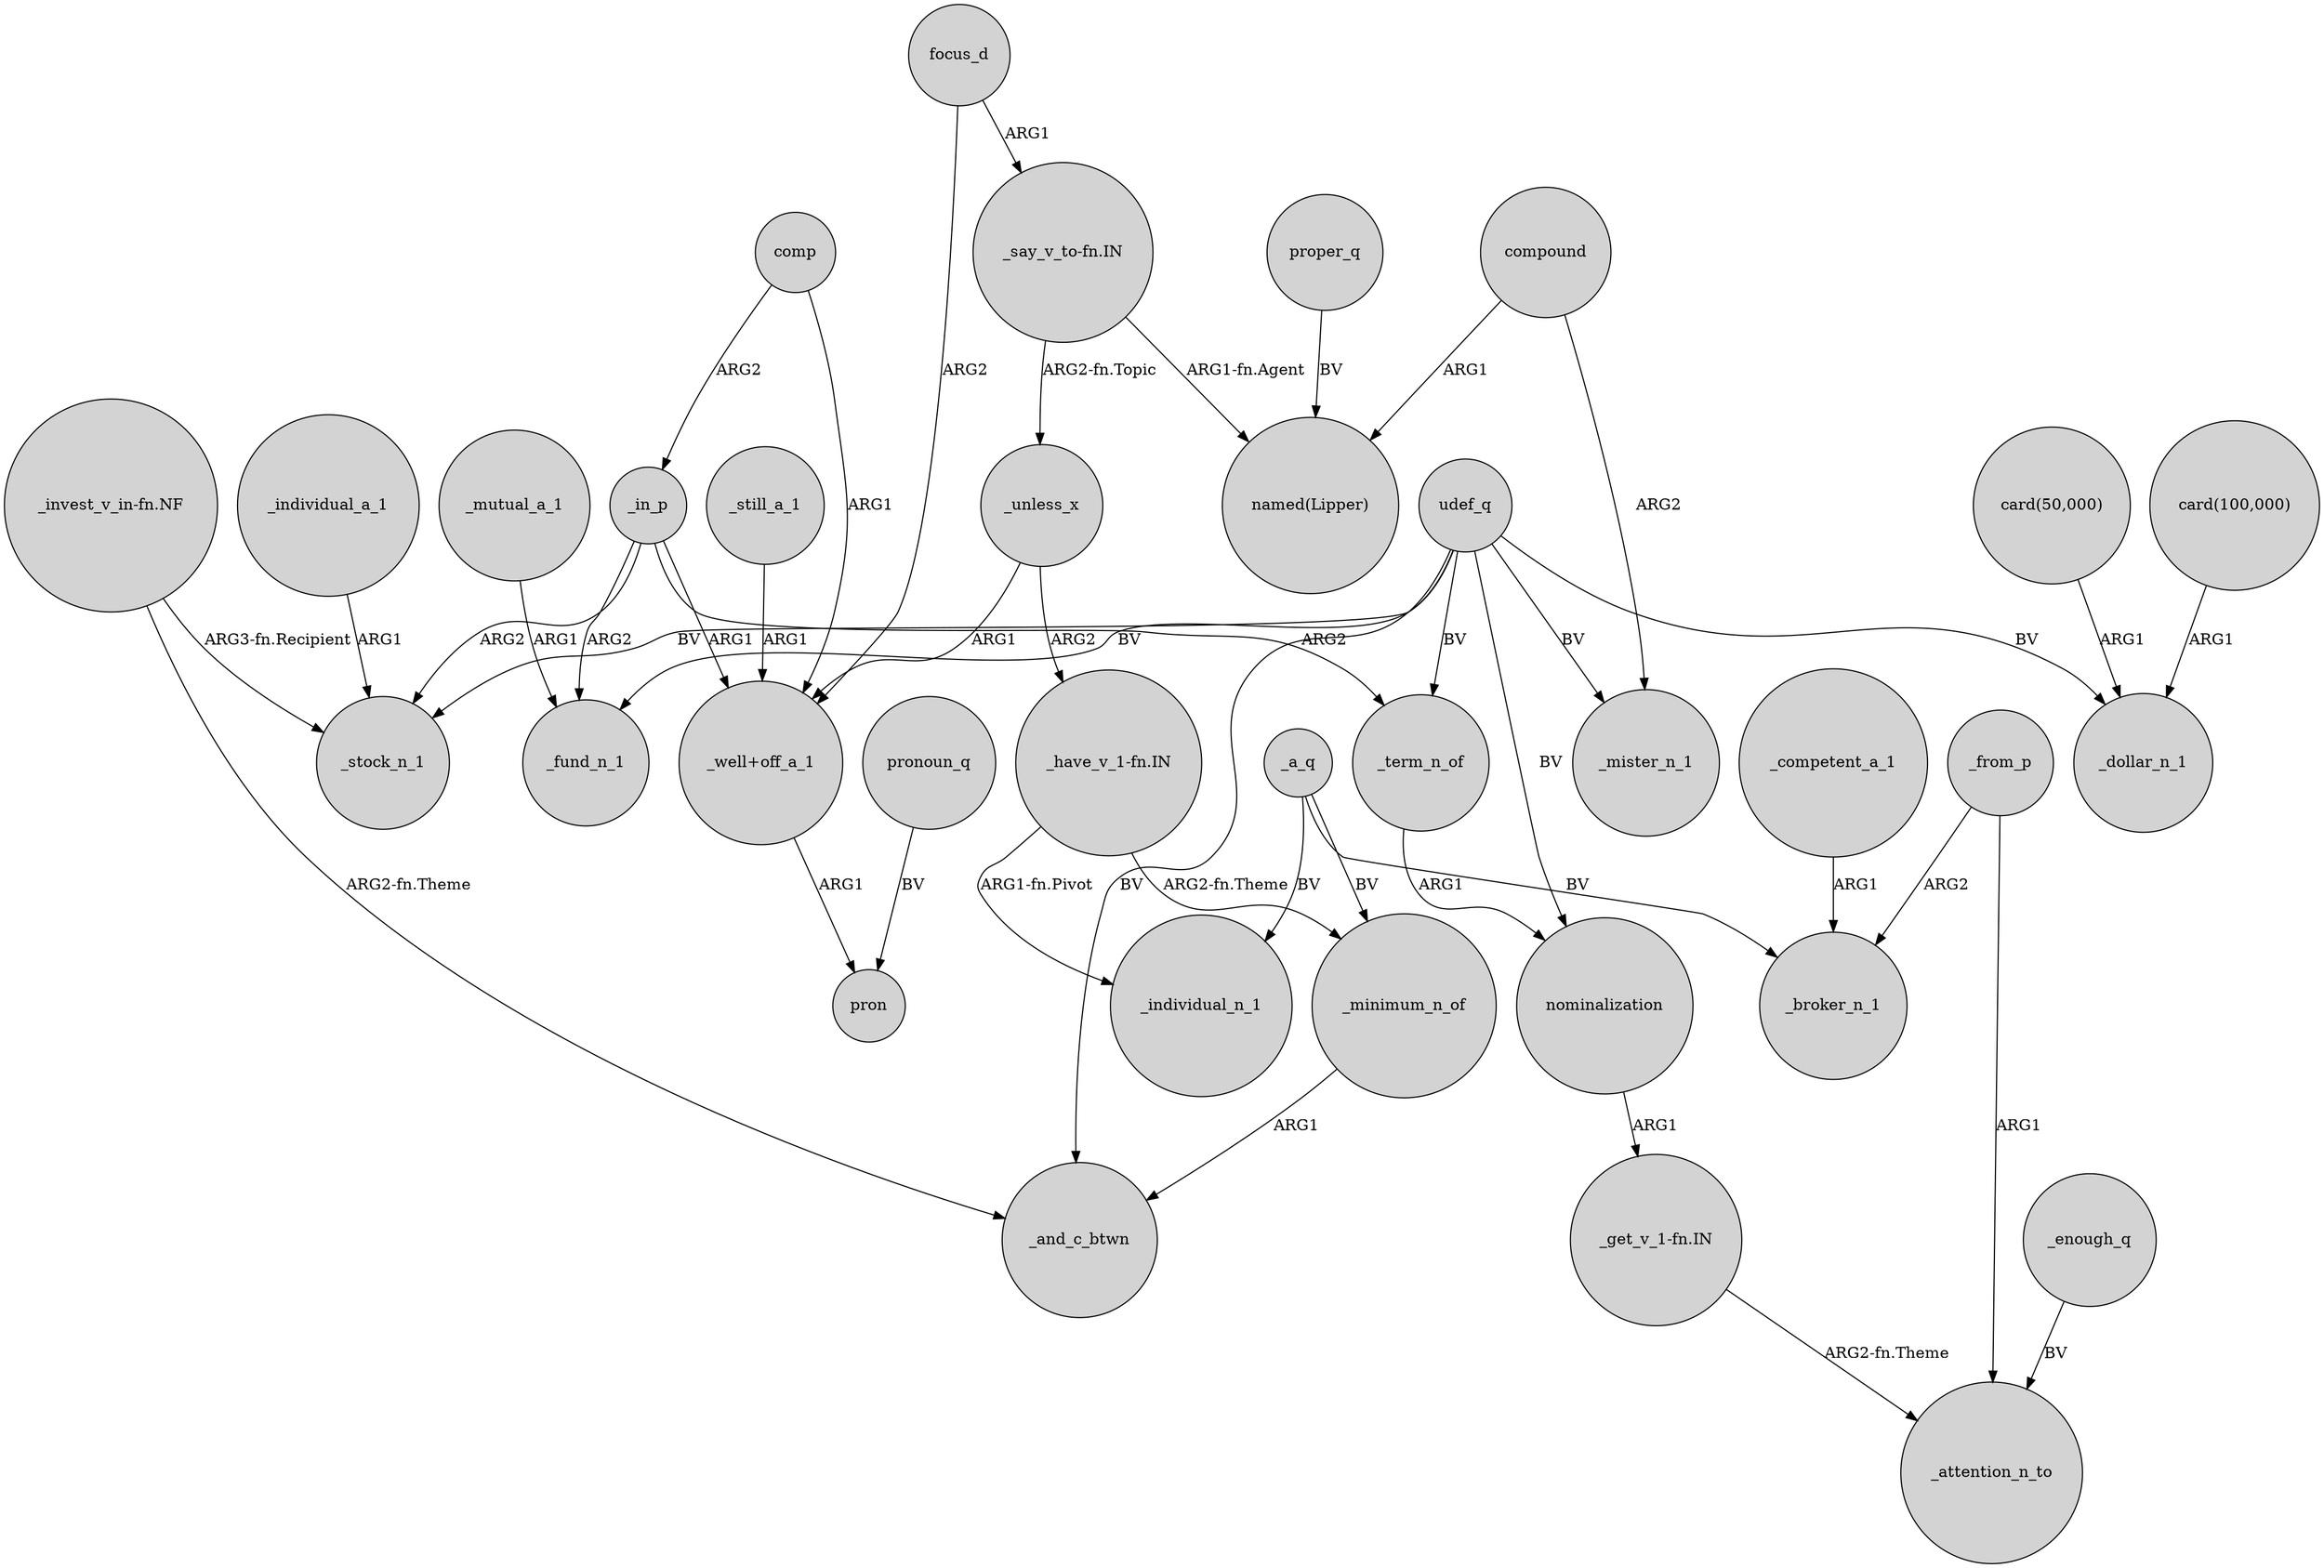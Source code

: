 digraph {
	node [shape=circle style=filled]
	"_invest_v_in-fn.NF" -> _stock_n_1 [label="ARG3-fn.Recipient"]
	_a_q -> _individual_n_1 [label=BV]
	"_get_v_1-fn.IN" -> _attention_n_to [label="ARG2-fn.Theme"]
	_mutual_a_1 -> _fund_n_1 [label=ARG1]
	_individual_a_1 -> _stock_n_1 [label=ARG1]
	compound -> "named(Lipper)" [label=ARG1]
	compound -> _mister_n_1 [label=ARG2]
	"_say_v_to-fn.IN" -> "named(Lipper)" [label="ARG1-fn.Agent"]
	_a_q -> _minimum_n_of [label=BV]
	comp -> _in_p [label=ARG2]
	udef_q -> _mister_n_1 [label=BV]
	_from_p -> _broker_n_1 [label=ARG2]
	proper_q -> "named(Lipper)" [label=BV]
	_from_p -> _attention_n_to [label=ARG1]
	_unless_x -> "_well+off_a_1" [label=ARG1]
	nominalization -> "_get_v_1-fn.IN" [label=ARG1]
	"_say_v_to-fn.IN" -> _unless_x [label="ARG2-fn.Topic"]
	pronoun_q -> pron [label=BV]
	focus_d -> "_well+off_a_1" [label=ARG2]
	_in_p -> _fund_n_1 [label=ARG2]
	_term_n_of -> nominalization [label=ARG1]
	udef_q -> _stock_n_1 [label=BV]
	_in_p -> "_well+off_a_1" [label=ARG1]
	"card(100,000)" -> _dollar_n_1 [label=ARG1]
	_in_p -> _term_n_of [label=ARG2]
	"_invest_v_in-fn.NF" -> _and_c_btwn [label="ARG2-fn.Theme"]
	udef_q -> _term_n_of [label=BV]
	_enough_q -> _attention_n_to [label=BV]
	"card(50,000)" -> _dollar_n_1 [label=ARG1]
	_unless_x -> "_have_v_1-fn.IN" [label=ARG2]
	udef_q -> _fund_n_1 [label=BV]
	"_have_v_1-fn.IN" -> _individual_n_1 [label="ARG1-fn.Pivot"]
	udef_q -> nominalization [label=BV]
	_a_q -> _broker_n_1 [label=BV]
	_minimum_n_of -> _and_c_btwn [label=ARG1]
	comp -> "_well+off_a_1" [label=ARG1]
	_competent_a_1 -> _broker_n_1 [label=ARG1]
	_still_a_1 -> "_well+off_a_1" [label=ARG1]
	udef_q -> _and_c_btwn [label=BV]
	"_have_v_1-fn.IN" -> _minimum_n_of [label="ARG2-fn.Theme"]
	"_well+off_a_1" -> pron [label=ARG1]
	_in_p -> _stock_n_1 [label=ARG2]
	udef_q -> _dollar_n_1 [label=BV]
	focus_d -> "_say_v_to-fn.IN" [label=ARG1]
}
